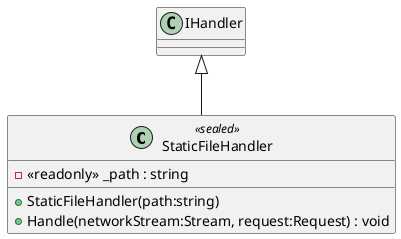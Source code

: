 @startuml
class StaticFileHandler <<sealed>> {
    - <<readonly>> _path : string
    + StaticFileHandler(path:string)
    + Handle(networkStream:Stream, request:Request) : void
}
IHandler <|-- StaticFileHandler
@enduml
